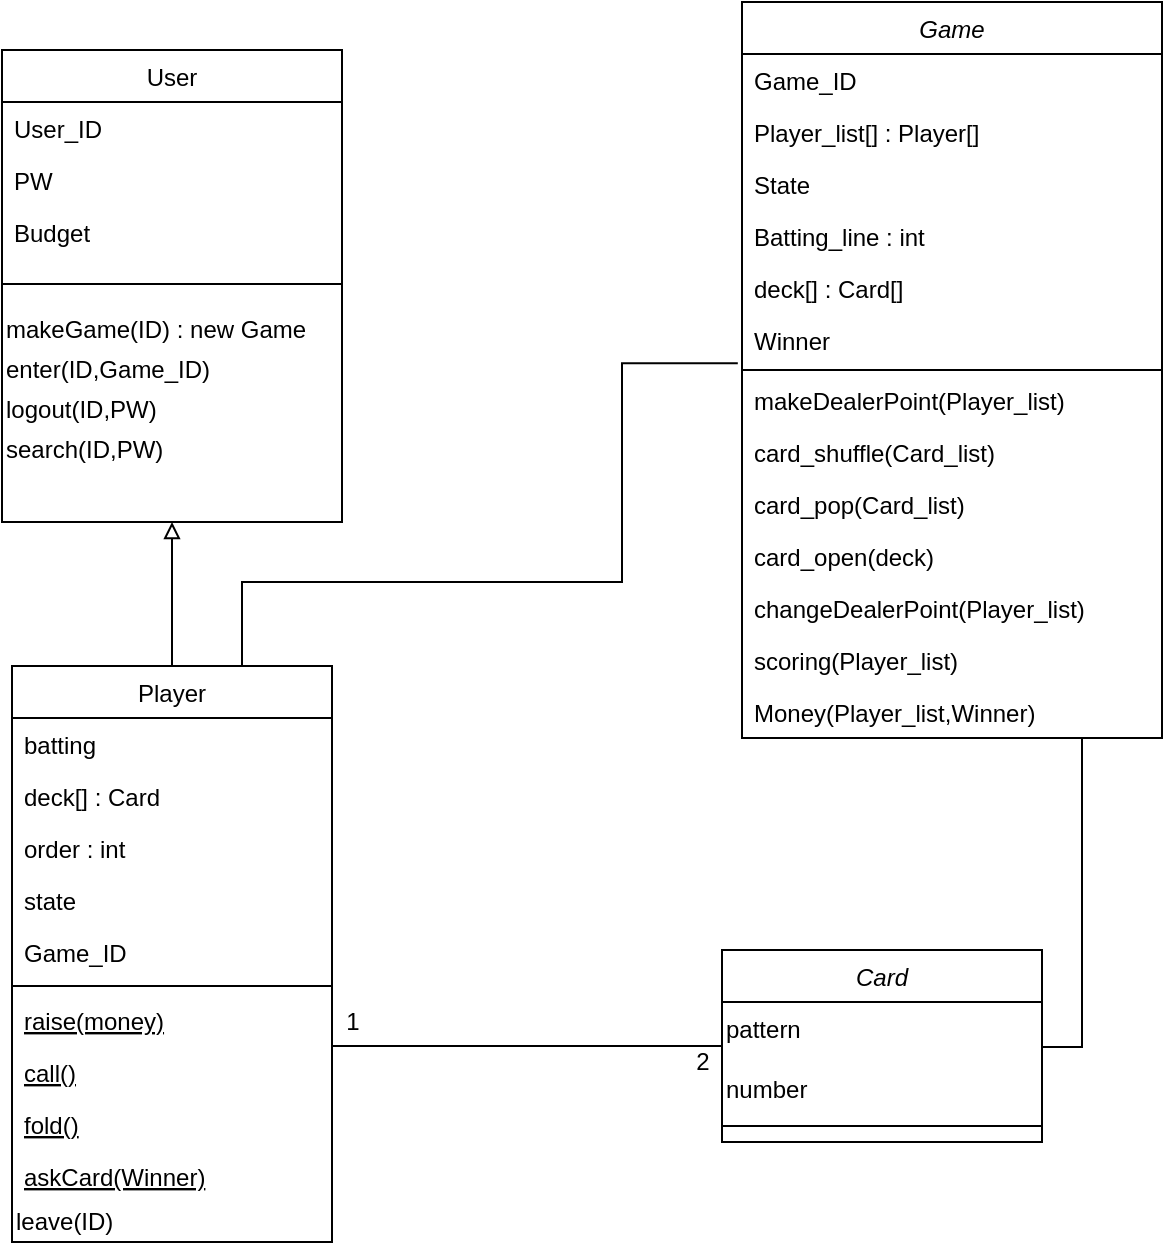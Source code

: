 <mxfile version="15.4.1" type="github">
  <diagram id="C5RBs43oDa-KdzZeNtuy" name="Page-1">
    <mxGraphModel dx="1038" dy="579" grid="1" gridSize="10" guides="1" tooltips="1" connect="1" arrows="1" fold="1" page="1" pageScale="1" pageWidth="827" pageHeight="1169" math="0" shadow="0">
      <root>
        <mxCell id="WIyWlLk6GJQsqaUBKTNV-0" />
        <mxCell id="WIyWlLk6GJQsqaUBKTNV-1" parent="WIyWlLk6GJQsqaUBKTNV-0" />
        <mxCell id="zkfFHV4jXpPFQw0GAbJ--0" value="Card" style="swimlane;fontStyle=2;align=center;verticalAlign=top;childLayout=stackLayout;horizontal=1;startSize=26;horizontalStack=0;resizeParent=1;resizeLast=0;collapsible=1;marginBottom=0;rounded=0;shadow=0;strokeWidth=1;" parent="WIyWlLk6GJQsqaUBKTNV-1" vertex="1">
          <mxGeometry x="490" y="694" width="160" height="96" as="geometry">
            <mxRectangle x="500" y="550" width="160" height="26" as="alternateBounds" />
          </mxGeometry>
        </mxCell>
        <mxCell id="aVy5NgrKJxcInvw91CEX-3" value="&lt;font face=&quot;helvetica&quot;&gt;pattern&amp;nbsp;&lt;/font&gt;" style="text;whiteSpace=wrap;html=1;" parent="zkfFHV4jXpPFQw0GAbJ--0" vertex="1">
          <mxGeometry y="26" width="160" height="30" as="geometry" />
        </mxCell>
        <mxCell id="-oYXn42rG6yn1-tWKpfB-52" value="&lt;font face=&quot;helvetica&quot;&gt;number&amp;nbsp;&lt;/font&gt;" style="text;whiteSpace=wrap;html=1;" vertex="1" parent="zkfFHV4jXpPFQw0GAbJ--0">
          <mxGeometry y="56" width="160" height="30" as="geometry" />
        </mxCell>
        <mxCell id="zkfFHV4jXpPFQw0GAbJ--4" value="" style="line;html=1;strokeWidth=1;align=left;verticalAlign=middle;spacingTop=-1;spacingLeft=3;spacingRight=3;rotatable=0;labelPosition=right;points=[];portConstraint=eastwest;" parent="zkfFHV4jXpPFQw0GAbJ--0" vertex="1">
          <mxGeometry y="86" width="160" height="4" as="geometry" />
        </mxCell>
        <mxCell id="zkfFHV4jXpPFQw0GAbJ--6" value="Player" style="swimlane;fontStyle=0;align=center;verticalAlign=top;childLayout=stackLayout;horizontal=1;startSize=26;horizontalStack=0;resizeParent=1;resizeLast=0;collapsible=1;marginBottom=0;rounded=0;shadow=0;strokeWidth=1;" parent="WIyWlLk6GJQsqaUBKTNV-1" vertex="1">
          <mxGeometry x="135" y="552" width="160" height="288" as="geometry">
            <mxRectangle x="130" y="380" width="160" height="26" as="alternateBounds" />
          </mxGeometry>
        </mxCell>
        <mxCell id="wgpdF3oQaiWTN_t_1DwK-1" value="batting " style="text;align=left;verticalAlign=top;spacingLeft=4;spacingRight=4;overflow=hidden;rotatable=0;points=[[0,0.5],[1,0.5]];portConstraint=eastwest;" parent="zkfFHV4jXpPFQw0GAbJ--6" vertex="1">
          <mxGeometry y="26" width="160" height="26" as="geometry" />
        </mxCell>
        <mxCell id="-oYXn42rG6yn1-tWKpfB-14" value="deck[] : Card" style="text;align=left;verticalAlign=top;spacingLeft=4;spacingRight=4;overflow=hidden;rotatable=0;points=[[0,0.5],[1,0.5]];portConstraint=eastwest;" vertex="1" parent="zkfFHV4jXpPFQw0GAbJ--6">
          <mxGeometry y="52" width="160" height="26" as="geometry" />
        </mxCell>
        <mxCell id="-oYXn42rG6yn1-tWKpfB-119" value="order : int" style="text;align=left;verticalAlign=top;spacingLeft=4;spacingRight=4;overflow=hidden;rotatable=0;points=[[0,0.5],[1,0.5]];portConstraint=eastwest;" vertex="1" parent="zkfFHV4jXpPFQw0GAbJ--6">
          <mxGeometry y="78" width="160" height="26" as="geometry" />
        </mxCell>
        <mxCell id="-oYXn42rG6yn1-tWKpfB-92" value="state" style="text;align=left;verticalAlign=top;spacingLeft=4;spacingRight=4;overflow=hidden;rotatable=0;points=[[0,0.5],[1,0.5]];portConstraint=eastwest;" vertex="1" parent="zkfFHV4jXpPFQw0GAbJ--6">
          <mxGeometry y="104" width="160" height="26" as="geometry" />
        </mxCell>
        <mxCell id="-oYXn42rG6yn1-tWKpfB-117" value="Game_ID" style="text;align=left;verticalAlign=top;spacingLeft=4;spacingRight=4;overflow=hidden;rotatable=0;points=[[0,0.5],[1,0.5]];portConstraint=eastwest;" vertex="1" parent="zkfFHV4jXpPFQw0GAbJ--6">
          <mxGeometry y="130" width="160" height="26" as="geometry" />
        </mxCell>
        <mxCell id="zkfFHV4jXpPFQw0GAbJ--9" value="" style="line;html=1;strokeWidth=1;align=left;verticalAlign=middle;spacingTop=-1;spacingLeft=3;spacingRight=3;rotatable=0;labelPosition=right;points=[];portConstraint=eastwest;" parent="zkfFHV4jXpPFQw0GAbJ--6" vertex="1">
          <mxGeometry y="156" width="160" height="8" as="geometry" />
        </mxCell>
        <mxCell id="zkfFHV4jXpPFQw0GAbJ--10" value="raise(money)" style="text;align=left;verticalAlign=top;spacingLeft=4;spacingRight=4;overflow=hidden;rotatable=0;points=[[0,0.5],[1,0.5]];portConstraint=eastwest;fontStyle=4" parent="zkfFHV4jXpPFQw0GAbJ--6" vertex="1">
          <mxGeometry y="164" width="160" height="26" as="geometry" />
        </mxCell>
        <mxCell id="wgpdF3oQaiWTN_t_1DwK-2" value="call()" style="text;align=left;verticalAlign=top;spacingLeft=4;spacingRight=4;overflow=hidden;rotatable=0;points=[[0,0.5],[1,0.5]];portConstraint=eastwest;fontStyle=4" parent="zkfFHV4jXpPFQw0GAbJ--6" vertex="1">
          <mxGeometry y="190" width="160" height="26" as="geometry" />
        </mxCell>
        <mxCell id="wgpdF3oQaiWTN_t_1DwK-3" value="fold()" style="text;align=left;verticalAlign=top;spacingLeft=4;spacingRight=4;overflow=hidden;rotatable=0;points=[[0,0.5],[1,0.5]];portConstraint=eastwest;fontStyle=4" parent="zkfFHV4jXpPFQw0GAbJ--6" vertex="1">
          <mxGeometry y="216" width="160" height="26" as="geometry" />
        </mxCell>
        <mxCell id="-oYXn42rG6yn1-tWKpfB-141" value="askCard(Winner)" style="text;align=left;verticalAlign=top;spacingLeft=4;spacingRight=4;overflow=hidden;rotatable=0;points=[[0,0.5],[1,0.5]];portConstraint=eastwest;fontStyle=4" vertex="1" parent="zkfFHV4jXpPFQw0GAbJ--6">
          <mxGeometry y="242" width="160" height="26" as="geometry" />
        </mxCell>
        <mxCell id="-oYXn42rG6yn1-tWKpfB-23" value="leave(ID)" style="text;html=1;align=left;verticalAlign=middle;resizable=0;points=[];autosize=1;strokeColor=none;fillColor=none;" vertex="1" parent="zkfFHV4jXpPFQw0GAbJ--6">
          <mxGeometry y="268" width="160" height="20" as="geometry" />
        </mxCell>
        <mxCell id="zkfFHV4jXpPFQw0GAbJ--12" value="" style="endArrow=none;endSize=10;endFill=0;shadow=0;strokeWidth=1;rounded=0;edgeStyle=elbowEdgeStyle;elbow=vertical;verticalAlign=top;" parent="WIyWlLk6GJQsqaUBKTNV-1" source="zkfFHV4jXpPFQw0GAbJ--6" target="zkfFHV4jXpPFQw0GAbJ--0" edge="1">
          <mxGeometry width="160" relative="1" as="geometry">
            <mxPoint x="310" y="313" as="sourcePoint" />
            <mxPoint x="310" y="313" as="targetPoint" />
          </mxGeometry>
        </mxCell>
        <mxCell id="-oYXn42rG6yn1-tWKpfB-21" style="edgeStyle=orthogonalEdgeStyle;rounded=0;orthogonalLoop=1;jettySize=auto;html=1;endArrow=none;endFill=0;exitX=-0.01;exitY=0.946;exitDx=0;exitDy=0;exitPerimeter=0;" edge="1" parent="WIyWlLk6GJQsqaUBKTNV-1" source="-oYXn42rG6yn1-tWKpfB-129">
          <mxGeometry relative="1" as="geometry">
            <mxPoint x="215" y="552" as="targetPoint" />
            <Array as="points">
              <mxPoint x="440" y="401" />
              <mxPoint x="440" y="510" />
              <mxPoint x="250" y="510" />
              <mxPoint x="250" y="552" />
            </Array>
          </mxGeometry>
        </mxCell>
        <mxCell id="-oYXn42rG6yn1-tWKpfB-140" style="edgeStyle=orthogonalEdgeStyle;rounded=0;orthogonalLoop=1;jettySize=auto;html=1;entryX=1;entryY=0.75;entryDx=0;entryDy=0;endArrow=none;endFill=0;" edge="1" parent="WIyWlLk6GJQsqaUBKTNV-1" source="wgpdF3oQaiWTN_t_1DwK-4" target="aVy5NgrKJxcInvw91CEX-3">
          <mxGeometry relative="1" as="geometry">
            <Array as="points">
              <mxPoint x="670" y="743" />
            </Array>
          </mxGeometry>
        </mxCell>
        <mxCell id="wgpdF3oQaiWTN_t_1DwK-4" value="Game" style="swimlane;fontStyle=2;align=center;verticalAlign=top;childLayout=stackLayout;horizontal=1;startSize=26;horizontalStack=0;resizeParent=1;resizeLast=0;collapsible=1;marginBottom=0;rounded=0;shadow=0;strokeWidth=1;" parent="WIyWlLk6GJQsqaUBKTNV-1" vertex="1">
          <mxGeometry x="500" y="220" width="210" height="368" as="geometry">
            <mxRectangle x="230" y="140" width="160" height="26" as="alternateBounds" />
          </mxGeometry>
        </mxCell>
        <mxCell id="-oYXn42rG6yn1-tWKpfB-24" value="Game_ID" style="text;align=left;verticalAlign=top;spacingLeft=4;spacingRight=4;overflow=hidden;rotatable=0;points=[[0,0.5],[1,0.5]];portConstraint=eastwest;" vertex="1" parent="wgpdF3oQaiWTN_t_1DwK-4">
          <mxGeometry y="26" width="210" height="26" as="geometry" />
        </mxCell>
        <mxCell id="wgpdF3oQaiWTN_t_1DwK-10" value="Player_list[] : Player[]" style="text;align=left;verticalAlign=top;spacingLeft=4;spacingRight=4;overflow=hidden;rotatable=0;points=[[0,0.5],[1,0.5]];portConstraint=eastwest;" parent="wgpdF3oQaiWTN_t_1DwK-4" vertex="1">
          <mxGeometry y="52" width="210" height="26" as="geometry" />
        </mxCell>
        <mxCell id="-oYXn42rG6yn1-tWKpfB-121" value="State" style="text;align=left;verticalAlign=top;spacingLeft=4;spacingRight=4;overflow=hidden;rotatable=0;points=[[0,0.5],[1,0.5]];portConstraint=eastwest;" vertex="1" parent="wgpdF3oQaiWTN_t_1DwK-4">
          <mxGeometry y="78" width="210" height="26" as="geometry" />
        </mxCell>
        <mxCell id="-oYXn42rG6yn1-tWKpfB-128" value="Batting_line : int" style="text;align=left;verticalAlign=top;spacingLeft=4;spacingRight=4;overflow=hidden;rotatable=0;points=[[0,0.5],[1,0.5]];portConstraint=eastwest;" vertex="1" parent="wgpdF3oQaiWTN_t_1DwK-4">
          <mxGeometry y="104" width="210" height="26" as="geometry" />
        </mxCell>
        <mxCell id="-oYXn42rG6yn1-tWKpfB-126" value="deck[] : Card[]" style="text;align=left;verticalAlign=top;spacingLeft=4;spacingRight=4;overflow=hidden;rotatable=0;points=[[0,0.5],[1,0.5]];portConstraint=eastwest;" vertex="1" parent="wgpdF3oQaiWTN_t_1DwK-4">
          <mxGeometry y="130" width="210" height="26" as="geometry" />
        </mxCell>
        <mxCell id="-oYXn42rG6yn1-tWKpfB-129" value="Winner" style="text;align=left;verticalAlign=top;spacingLeft=4;spacingRight=4;overflow=hidden;rotatable=0;points=[[0,0.5],[1,0.5]];portConstraint=eastwest;" vertex="1" parent="wgpdF3oQaiWTN_t_1DwK-4">
          <mxGeometry y="156" width="210" height="26" as="geometry" />
        </mxCell>
        <mxCell id="wgpdF3oQaiWTN_t_1DwK-8" value="" style="line;html=1;strokeWidth=1;align=left;verticalAlign=middle;spacingTop=-1;spacingLeft=3;spacingRight=3;rotatable=0;labelPosition=right;points=[];portConstraint=eastwest;" parent="wgpdF3oQaiWTN_t_1DwK-4" vertex="1">
          <mxGeometry y="182" width="210" height="4" as="geometry" />
        </mxCell>
        <mxCell id="-oYXn42rG6yn1-tWKpfB-138" value="makeDealerPoint(Player_list)" style="text;align=left;verticalAlign=top;spacingLeft=4;spacingRight=4;overflow=hidden;rotatable=0;points=[[0,0.5],[1,0.5]];portConstraint=eastwest;" vertex="1" parent="wgpdF3oQaiWTN_t_1DwK-4">
          <mxGeometry y="186" width="210" height="26" as="geometry" />
        </mxCell>
        <mxCell id="-oYXn42rG6yn1-tWKpfB-131" value="card_shuffle(Card_list)" style="text;align=left;verticalAlign=top;spacingLeft=4;spacingRight=4;overflow=hidden;rotatable=0;points=[[0,0.5],[1,0.5]];portConstraint=eastwest;" vertex="1" parent="wgpdF3oQaiWTN_t_1DwK-4">
          <mxGeometry y="212" width="210" height="26" as="geometry" />
        </mxCell>
        <mxCell id="-oYXn42rG6yn1-tWKpfB-132" value="card_pop(Card_list)" style="text;align=left;verticalAlign=top;spacingLeft=4;spacingRight=4;overflow=hidden;rotatable=0;points=[[0,0.5],[1,0.5]];portConstraint=eastwest;" vertex="1" parent="wgpdF3oQaiWTN_t_1DwK-4">
          <mxGeometry y="238" width="210" height="26" as="geometry" />
        </mxCell>
        <mxCell id="-oYXn42rG6yn1-tWKpfB-133" value="card_open(deck)" style="text;align=left;verticalAlign=top;spacingLeft=4;spacingRight=4;overflow=hidden;rotatable=0;points=[[0,0.5],[1,0.5]];portConstraint=eastwest;" vertex="1" parent="wgpdF3oQaiWTN_t_1DwK-4">
          <mxGeometry y="264" width="210" height="26" as="geometry" />
        </mxCell>
        <mxCell id="-oYXn42rG6yn1-tWKpfB-139" value="changeDealerPoint(Player_list)" style="text;align=left;verticalAlign=top;spacingLeft=4;spacingRight=4;overflow=hidden;rotatable=0;points=[[0,0.5],[1,0.5]];portConstraint=eastwest;" vertex="1" parent="wgpdF3oQaiWTN_t_1DwK-4">
          <mxGeometry y="290" width="210" height="26" as="geometry" />
        </mxCell>
        <mxCell id="-oYXn42rG6yn1-tWKpfB-134" value="scoring(Player_list)" style="text;align=left;verticalAlign=top;spacingLeft=4;spacingRight=4;overflow=hidden;rotatable=0;points=[[0,0.5],[1,0.5]];portConstraint=eastwest;" vertex="1" parent="wgpdF3oQaiWTN_t_1DwK-4">
          <mxGeometry y="316" width="210" height="26" as="geometry" />
        </mxCell>
        <mxCell id="-oYXn42rG6yn1-tWKpfB-135" value="Money(Player_list,Winner)" style="text;align=left;verticalAlign=top;spacingLeft=4;spacingRight=4;overflow=hidden;rotatable=0;points=[[0,0.5],[1,0.5]];portConstraint=eastwest;" vertex="1" parent="wgpdF3oQaiWTN_t_1DwK-4">
          <mxGeometry y="342" width="210" height="26" as="geometry" />
        </mxCell>
        <mxCell id="-oYXn42rG6yn1-tWKpfB-63" style="edgeStyle=orthogonalEdgeStyle;rounded=0;orthogonalLoop=1;jettySize=auto;html=1;endArrow=block;endFill=0;exitX=0.5;exitY=0;exitDx=0;exitDy=0;" edge="1" parent="WIyWlLk6GJQsqaUBKTNV-1" source="zkfFHV4jXpPFQw0GAbJ--6" target="-oYXn42rG6yn1-tWKpfB-83">
          <mxGeometry relative="1" as="geometry">
            <mxPoint x="210" y="290" as="sourcePoint" />
            <mxPoint x="210" y="490" as="targetPoint" />
          </mxGeometry>
        </mxCell>
        <mxCell id="-oYXn42rG6yn1-tWKpfB-46" value="2" style="text;html=1;align=center;verticalAlign=middle;resizable=0;points=[];autosize=1;strokeColor=none;fillColor=none;rotation=0;" vertex="1" parent="WIyWlLk6GJQsqaUBKTNV-1">
          <mxGeometry x="470" y="740" width="20" height="20" as="geometry" />
        </mxCell>
        <mxCell id="-oYXn42rG6yn1-tWKpfB-47" value="1" style="text;html=1;align=center;verticalAlign=middle;resizable=0;points=[];autosize=1;strokeColor=none;fillColor=none;" vertex="1" parent="WIyWlLk6GJQsqaUBKTNV-1">
          <mxGeometry x="295" y="720" width="20" height="20" as="geometry" />
        </mxCell>
        <mxCell id="-oYXn42rG6yn1-tWKpfB-83" value="User" style="swimlane;fontStyle=0;align=center;verticalAlign=top;childLayout=stackLayout;horizontal=1;startSize=26;horizontalStack=0;resizeParent=1;resizeLast=0;collapsible=1;marginBottom=0;rounded=0;shadow=0;strokeWidth=1;" vertex="1" parent="WIyWlLk6GJQsqaUBKTNV-1">
          <mxGeometry x="130" y="244" width="170" height="236" as="geometry">
            <mxRectangle x="130" y="380" width="160" height="26" as="alternateBounds" />
          </mxGeometry>
        </mxCell>
        <mxCell id="-oYXn42rG6yn1-tWKpfB-1" value="User_ID &#xa;" style="text;align=left;verticalAlign=top;spacingLeft=4;spacingRight=4;overflow=hidden;rotatable=0;points=[[0,0.5],[1,0.5]];portConstraint=eastwest;" vertex="1" parent="-oYXn42rG6yn1-tWKpfB-83">
          <mxGeometry y="26" width="170" height="26" as="geometry" />
        </mxCell>
        <mxCell id="-oYXn42rG6yn1-tWKpfB-2" value="PW" style="text;align=left;verticalAlign=top;spacingLeft=4;spacingRight=4;overflow=hidden;rotatable=0;points=[[0,0.5],[1,0.5]];portConstraint=eastwest;" vertex="1" parent="-oYXn42rG6yn1-tWKpfB-83">
          <mxGeometry y="52" width="170" height="26" as="geometry" />
        </mxCell>
        <mxCell id="-oYXn42rG6yn1-tWKpfB-80" value="Budget" style="text;align=left;verticalAlign=top;spacingLeft=4;spacingRight=4;overflow=hidden;rotatable=0;points=[[0,0.5],[1,0.5]];portConstraint=eastwest;" vertex="1" parent="-oYXn42rG6yn1-tWKpfB-83">
          <mxGeometry y="78" width="170" height="26" as="geometry" />
        </mxCell>
        <mxCell id="-oYXn42rG6yn1-tWKpfB-87" value="" style="line;html=1;strokeWidth=1;align=left;verticalAlign=middle;spacingTop=-1;spacingLeft=3;spacingRight=3;rotatable=0;labelPosition=right;points=[];portConstraint=eastwest;" vertex="1" parent="-oYXn42rG6yn1-tWKpfB-83">
          <mxGeometry y="104" width="170" height="26" as="geometry" />
        </mxCell>
        <mxCell id="-oYXn42rG6yn1-tWKpfB-115" value="makeGame(ID) : new Game&amp;nbsp;" style="text;html=1;align=left;verticalAlign=middle;resizable=0;points=[];autosize=1;strokeColor=none;fillColor=none;" vertex="1" parent="-oYXn42rG6yn1-tWKpfB-83">
          <mxGeometry y="130" width="170" height="20" as="geometry" />
        </mxCell>
        <mxCell id="-oYXn42rG6yn1-tWKpfB-10" value="enter(ID,Game_ID)&amp;nbsp;" style="text;html=1;align=left;verticalAlign=middle;resizable=0;points=[];autosize=1;strokeColor=none;fillColor=none;" vertex="1" parent="-oYXn42rG6yn1-tWKpfB-83">
          <mxGeometry y="150" width="170" height="20" as="geometry" />
        </mxCell>
        <mxCell id="-oYXn42rG6yn1-tWKpfB-38" value="logout(ID,PW)" style="text;html=1;align=left;verticalAlign=middle;resizable=0;points=[];autosize=1;strokeColor=none;fillColor=none;" vertex="1" parent="-oYXn42rG6yn1-tWKpfB-83">
          <mxGeometry y="170" width="170" height="20" as="geometry" />
        </mxCell>
        <mxCell id="-oYXn42rG6yn1-tWKpfB-39" value="search(ID,PW)" style="text;html=1;align=left;verticalAlign=middle;resizable=0;points=[];autosize=1;strokeColor=none;fillColor=none;" vertex="1" parent="-oYXn42rG6yn1-tWKpfB-83">
          <mxGeometry y="190" width="170" height="20" as="geometry" />
        </mxCell>
      </root>
    </mxGraphModel>
  </diagram>
</mxfile>
